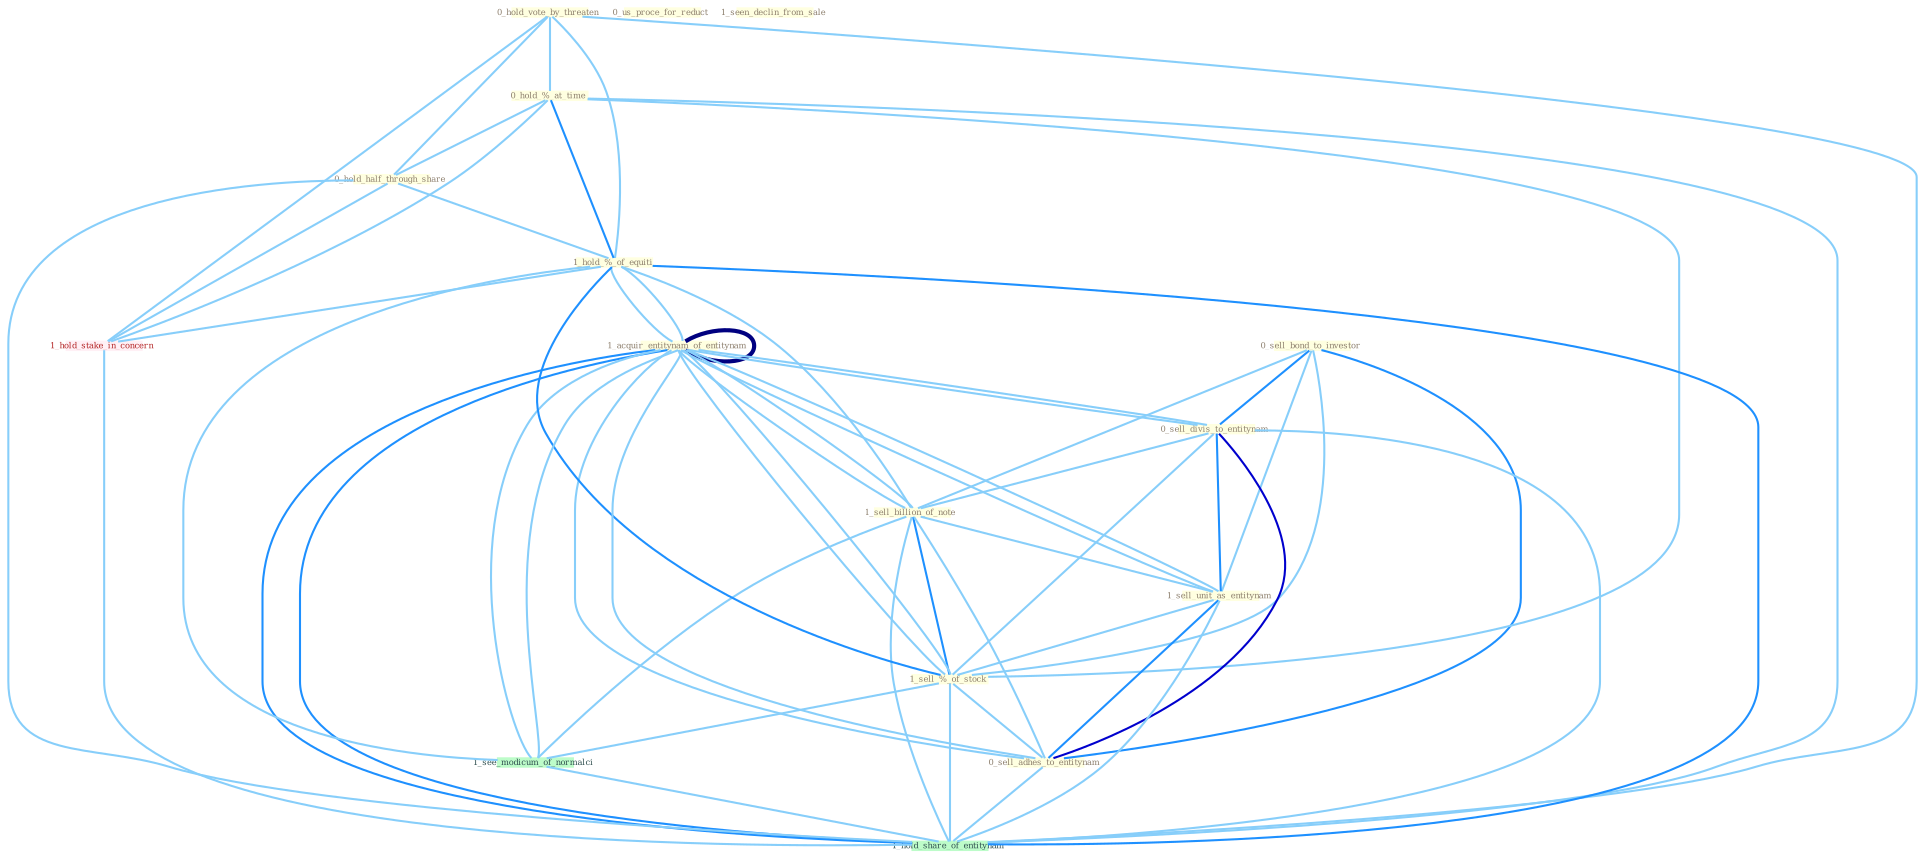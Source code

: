 Graph G{ 
    node
    [shape=polygon,style=filled,width=.5,height=.06,color="#BDFCC9",fixedsize=true,fontsize=4,
    fontcolor="#2f4f4f"];
    {node
    [color="#ffffe0", fontcolor="#8b7d6b"] "0_hold_vote_by_threaten " "1_acquir_entitynam_of_entitynam " "0_sell_bond_to_investor " "0_hold_%_at_time " "0_hold_half_through_share " "0_sell_divis_to_entitynam " "1_sell_billion_of_note " "1_hold_%_of_equiti " "1_sell_unit_as_entitynam " "1_sell_%_of_stock " "0_us_proce_for_reduct " "0_sell_adhes_to_entitynam " "1_seen_declin_from_sale "}
{node [color="#fff0f5", fontcolor="#b22222"] "1_hold_stake_in_concern "}
edge [color="#B0E2FF"];

	"0_hold_vote_by_threaten " -- "0_hold_%_at_time " [w="1", color="#87cefa" ];
	"0_hold_vote_by_threaten " -- "0_hold_half_through_share " [w="1", color="#87cefa" ];
	"0_hold_vote_by_threaten " -- "1_hold_%_of_equiti " [w="1", color="#87cefa" ];
	"0_hold_vote_by_threaten " -- "1_hold_stake_in_concern " [w="1", color="#87cefa" ];
	"0_hold_vote_by_threaten " -- "1_hold_share_of_entitynam " [w="1", color="#87cefa" ];
	"1_acquir_entitynam_of_entitynam " -- "0_sell_divis_to_entitynam " [w="1", color="#87cefa" ];
	"1_acquir_entitynam_of_entitynam " -- "1_sell_billion_of_note " [w="1", color="#87cefa" ];
	"1_acquir_entitynam_of_entitynam " -- "1_hold_%_of_equiti " [w="1", color="#87cefa" ];
	"1_acquir_entitynam_of_entitynam " -- "1_sell_unit_as_entitynam " [w="1", color="#87cefa" ];
	"1_acquir_entitynam_of_entitynam " -- "1_sell_%_of_stock " [w="1", color="#87cefa" ];
	"1_acquir_entitynam_of_entitynam " -- "0_sell_adhes_to_entitynam " [w="1", color="#87cefa" ];
	"1_acquir_entitynam_of_entitynam " -- "1_see_modicum_of_normalci " [w="1", color="#87cefa" ];
	"1_acquir_entitynam_of_entitynam " -- "1_acquir_entitynam_of_entitynam " [w="4", style=bold, color="#000080", len=0.4];
	"1_acquir_entitynam_of_entitynam " -- "1_hold_share_of_entitynam " [w="2", color="#1e90ff" , len=0.8];
	"0_sell_bond_to_investor " -- "0_sell_divis_to_entitynam " [w="2", color="#1e90ff" , len=0.8];
	"0_sell_bond_to_investor " -- "1_sell_billion_of_note " [w="1", color="#87cefa" ];
	"0_sell_bond_to_investor " -- "1_sell_unit_as_entitynam " [w="1", color="#87cefa" ];
	"0_sell_bond_to_investor " -- "1_sell_%_of_stock " [w="1", color="#87cefa" ];
	"0_sell_bond_to_investor " -- "0_sell_adhes_to_entitynam " [w="2", color="#1e90ff" , len=0.8];
	"0_hold_%_at_time " -- "0_hold_half_through_share " [w="1", color="#87cefa" ];
	"0_hold_%_at_time " -- "1_hold_%_of_equiti " [w="2", color="#1e90ff" , len=0.8];
	"0_hold_%_at_time " -- "1_sell_%_of_stock " [w="1", color="#87cefa" ];
	"0_hold_%_at_time " -- "1_hold_stake_in_concern " [w="1", color="#87cefa" ];
	"0_hold_%_at_time " -- "1_hold_share_of_entitynam " [w="1", color="#87cefa" ];
	"0_hold_half_through_share " -- "1_hold_%_of_equiti " [w="1", color="#87cefa" ];
	"0_hold_half_through_share " -- "1_hold_stake_in_concern " [w="1", color="#87cefa" ];
	"0_hold_half_through_share " -- "1_hold_share_of_entitynam " [w="1", color="#87cefa" ];
	"0_sell_divis_to_entitynam " -- "1_sell_billion_of_note " [w="1", color="#87cefa" ];
	"0_sell_divis_to_entitynam " -- "1_sell_unit_as_entitynam " [w="2", color="#1e90ff" , len=0.8];
	"0_sell_divis_to_entitynam " -- "1_sell_%_of_stock " [w="1", color="#87cefa" ];
	"0_sell_divis_to_entitynam " -- "0_sell_adhes_to_entitynam " [w="3", color="#0000cd" , len=0.6];
	"0_sell_divis_to_entitynam " -- "1_acquir_entitynam_of_entitynam " [w="1", color="#87cefa" ];
	"0_sell_divis_to_entitynam " -- "1_hold_share_of_entitynam " [w="1", color="#87cefa" ];
	"1_sell_billion_of_note " -- "1_hold_%_of_equiti " [w="1", color="#87cefa" ];
	"1_sell_billion_of_note " -- "1_sell_unit_as_entitynam " [w="1", color="#87cefa" ];
	"1_sell_billion_of_note " -- "1_sell_%_of_stock " [w="2", color="#1e90ff" , len=0.8];
	"1_sell_billion_of_note " -- "0_sell_adhes_to_entitynam " [w="1", color="#87cefa" ];
	"1_sell_billion_of_note " -- "1_see_modicum_of_normalci " [w="1", color="#87cefa" ];
	"1_sell_billion_of_note " -- "1_acquir_entitynam_of_entitynam " [w="1", color="#87cefa" ];
	"1_sell_billion_of_note " -- "1_hold_share_of_entitynam " [w="1", color="#87cefa" ];
	"1_hold_%_of_equiti " -- "1_sell_%_of_stock " [w="2", color="#1e90ff" , len=0.8];
	"1_hold_%_of_equiti " -- "1_hold_stake_in_concern " [w="1", color="#87cefa" ];
	"1_hold_%_of_equiti " -- "1_see_modicum_of_normalci " [w="1", color="#87cefa" ];
	"1_hold_%_of_equiti " -- "1_acquir_entitynam_of_entitynam " [w="1", color="#87cefa" ];
	"1_hold_%_of_equiti " -- "1_hold_share_of_entitynam " [w="2", color="#1e90ff" , len=0.8];
	"1_sell_unit_as_entitynam " -- "1_sell_%_of_stock " [w="1", color="#87cefa" ];
	"1_sell_unit_as_entitynam " -- "0_sell_adhes_to_entitynam " [w="2", color="#1e90ff" , len=0.8];
	"1_sell_unit_as_entitynam " -- "1_acquir_entitynam_of_entitynam " [w="1", color="#87cefa" ];
	"1_sell_unit_as_entitynam " -- "1_hold_share_of_entitynam " [w="1", color="#87cefa" ];
	"1_sell_%_of_stock " -- "0_sell_adhes_to_entitynam " [w="1", color="#87cefa" ];
	"1_sell_%_of_stock " -- "1_see_modicum_of_normalci " [w="1", color="#87cefa" ];
	"1_sell_%_of_stock " -- "1_acquir_entitynam_of_entitynam " [w="1", color="#87cefa" ];
	"1_sell_%_of_stock " -- "1_hold_share_of_entitynam " [w="1", color="#87cefa" ];
	"0_sell_adhes_to_entitynam " -- "1_acquir_entitynam_of_entitynam " [w="1", color="#87cefa" ];
	"0_sell_adhes_to_entitynam " -- "1_hold_share_of_entitynam " [w="1", color="#87cefa" ];
	"1_hold_stake_in_concern " -- "1_hold_share_of_entitynam " [w="1", color="#87cefa" ];
	"1_see_modicum_of_normalci " -- "1_acquir_entitynam_of_entitynam " [w="1", color="#87cefa" ];
	"1_see_modicum_of_normalci " -- "1_hold_share_of_entitynam " [w="1", color="#87cefa" ];
	"1_acquir_entitynam_of_entitynam " -- "1_hold_share_of_entitynam " [w="2", color="#1e90ff" , len=0.8];
}